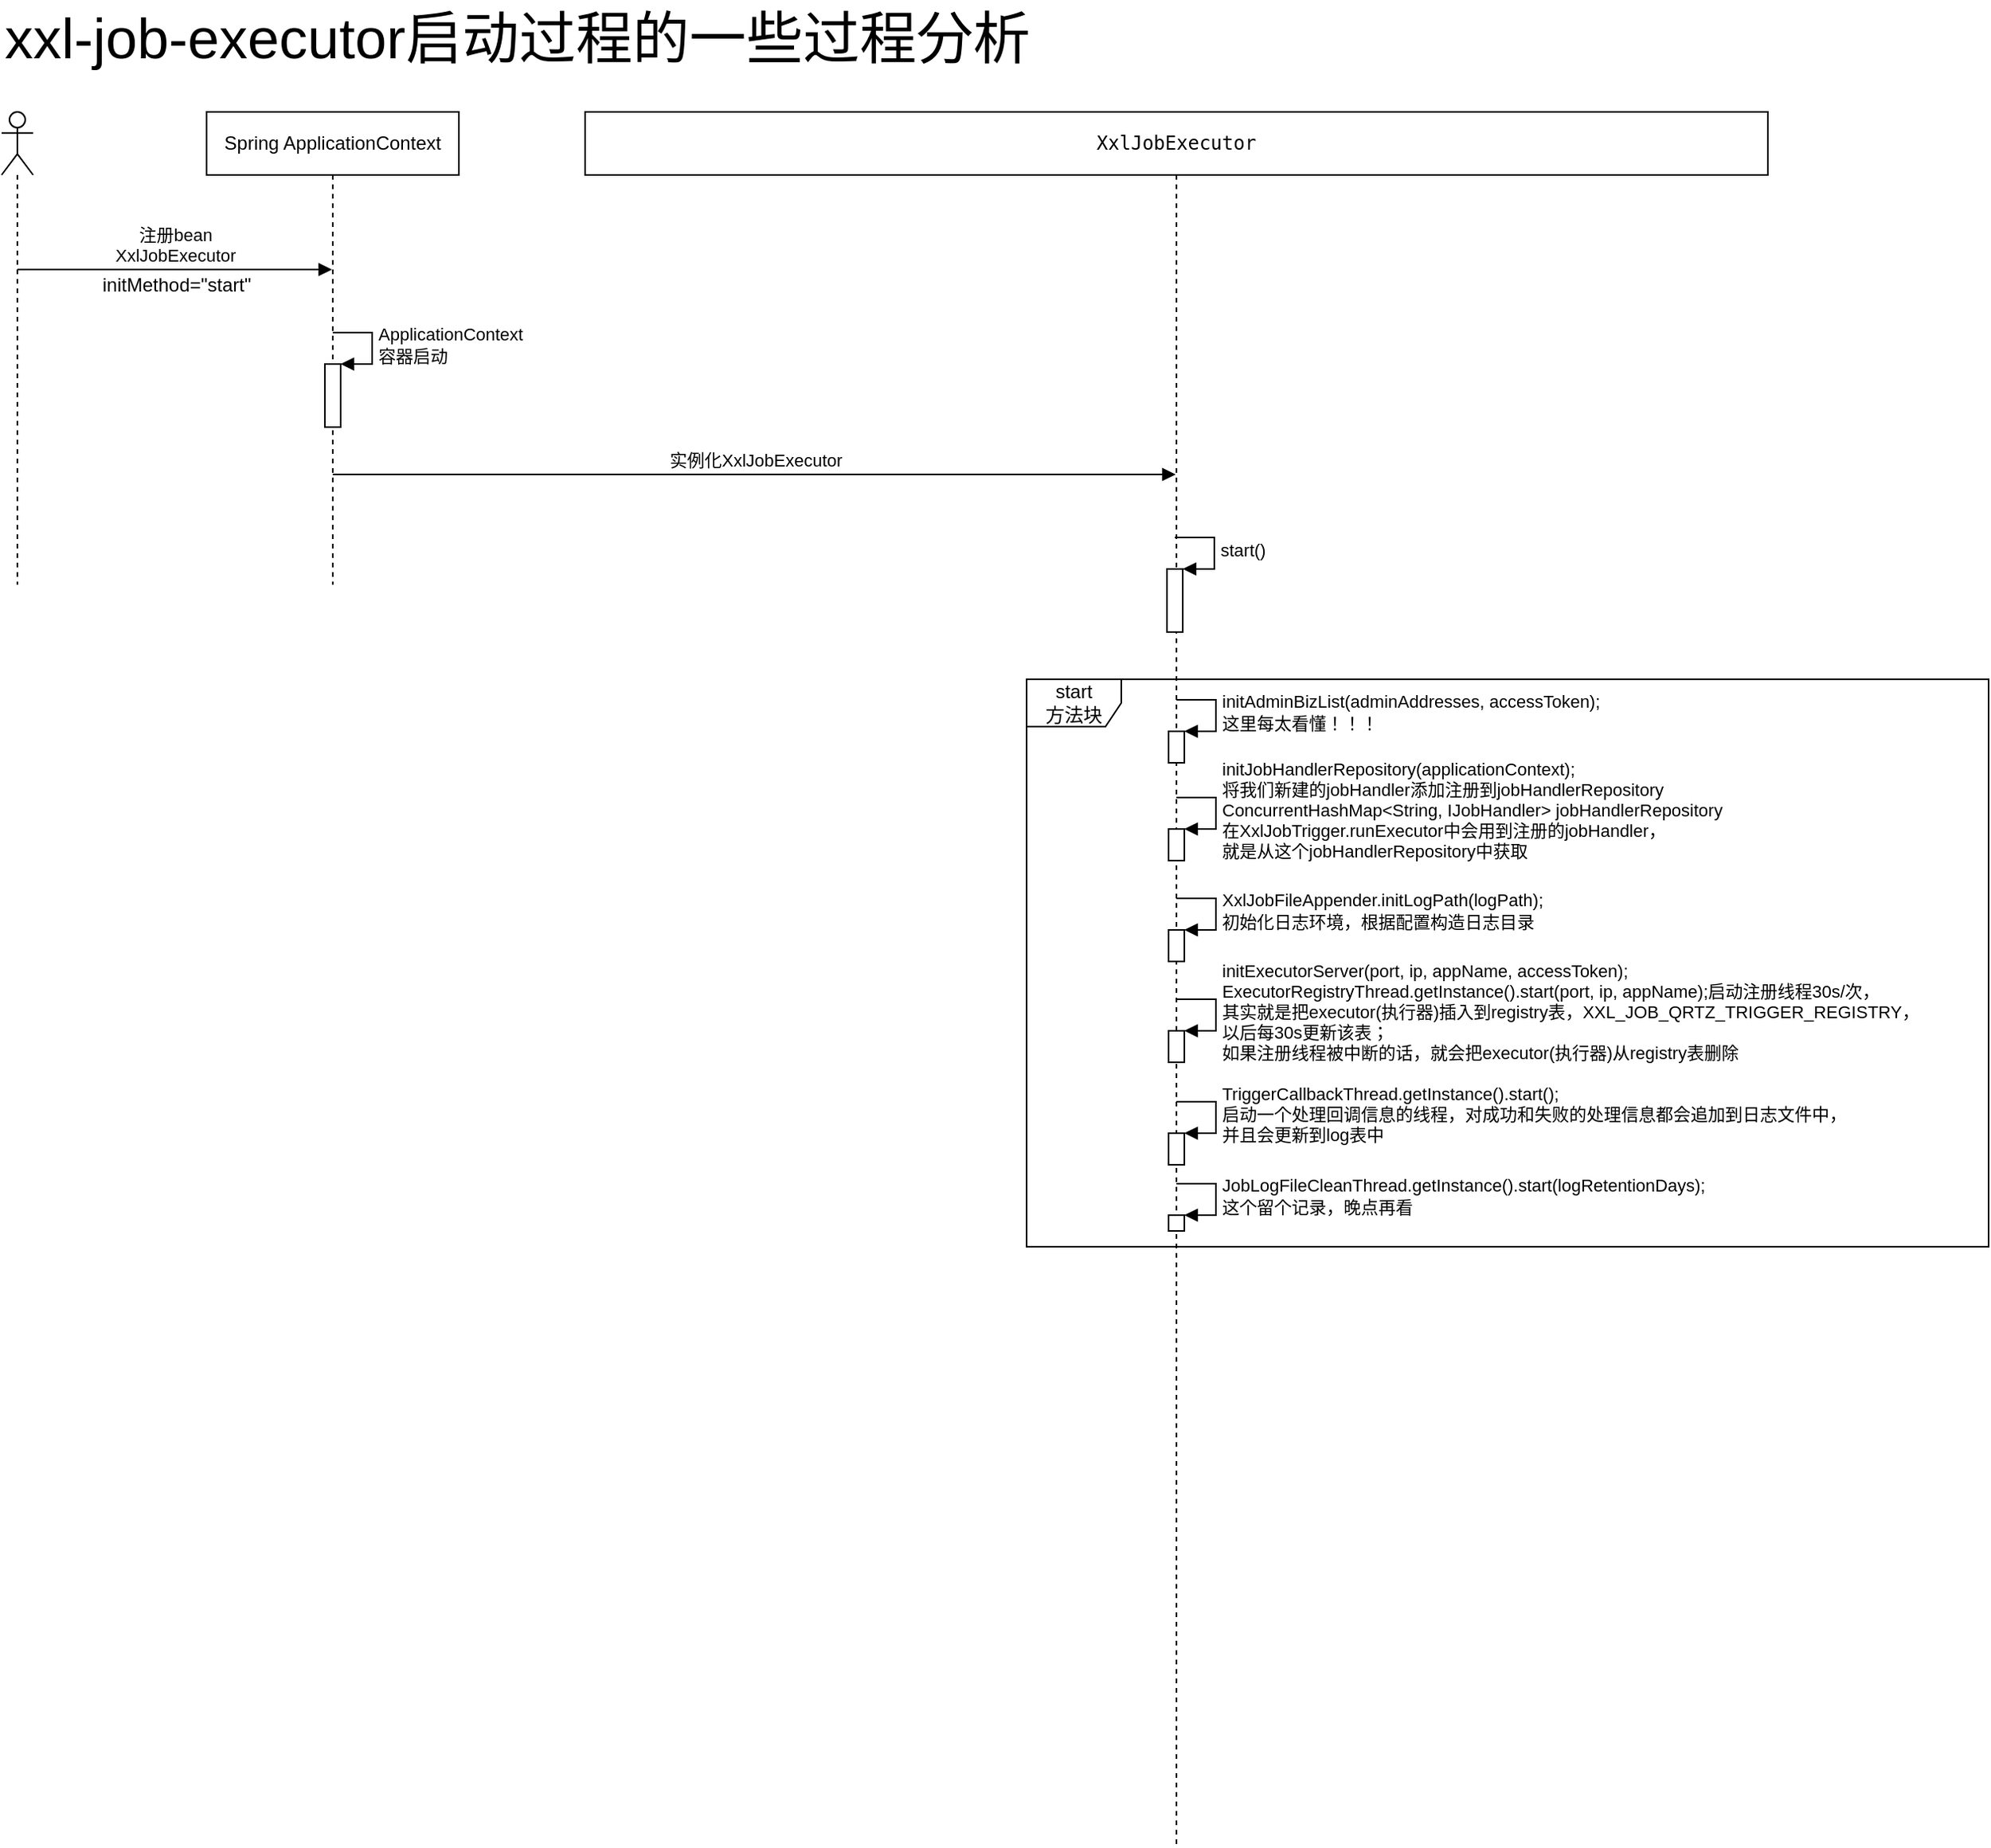 <mxfile version="10.6.8" type="github"><diagram name="Page-1" id="13e1069c-82ec-6db2-03f1-153e76fe0fe0"><mxGraphModel dx="1426" dy="606" grid="1" gridSize="10" guides="1" tooltips="1" connect="1" arrows="1" fold="1" page="1" pageScale="1" pageWidth="1100" pageHeight="850" background="#ffffff" math="0" shadow="0"><root><mxCell id="0"/><mxCell id="1" parent="0"/><mxCell id="QsiWCwfYcsjkzNCdnCab-1" value="Spring ApplicationContext" style="shape=umlLifeline;perimeter=lifelinePerimeter;whiteSpace=wrap;html=1;container=1;collapsible=0;recursiveResize=0;outlineConnect=0;" vertex="1" parent="1"><mxGeometry x="240" y="110" width="160" height="300" as="geometry"/></mxCell><mxCell id="QsiWCwfYcsjkzNCdnCab-8" value="" style="html=1;points=[];perimeter=orthogonalPerimeter;" vertex="1" parent="QsiWCwfYcsjkzNCdnCab-1"><mxGeometry x="75" y="160" width="10" height="40" as="geometry"/></mxCell><mxCell id="QsiWCwfYcsjkzNCdnCab-9" value="ApplicationContext&lt;br&gt;容器启动&lt;br&gt;" style="edgeStyle=orthogonalEdgeStyle;html=1;align=left;spacingLeft=2;endArrow=block;rounded=0;entryX=1;entryY=0;" edge="1" target="QsiWCwfYcsjkzNCdnCab-8" parent="QsiWCwfYcsjkzNCdnCab-1"><mxGeometry relative="1" as="geometry"><mxPoint x="80" y="140" as="sourcePoint"/><Array as="points"><mxPoint x="105" y="140"/></Array></mxGeometry></mxCell><mxCell id="QsiWCwfYcsjkzNCdnCab-14" value="实例化&lt;span&gt;XxlJobExecutor&lt;/span&gt;" style="html=1;verticalAlign=bottom;endArrow=block;" edge="1" parent="QsiWCwfYcsjkzNCdnCab-1" target="QsiWCwfYcsjkzNCdnCab-10"><mxGeometry width="80" relative="1" as="geometry"><mxPoint x="80" y="230" as="sourcePoint"/><mxPoint x="160" y="230" as="targetPoint"/></mxGeometry></mxCell><mxCell id="QsiWCwfYcsjkzNCdnCab-10" value="&lt;pre&gt;XxlJobExecutor&lt;/pre&gt;" style="shape=umlLifeline;perimeter=lifelinePerimeter;whiteSpace=wrap;html=1;container=1;collapsible=0;recursiveResize=0;outlineConnect=0;" vertex="1" parent="1"><mxGeometry x="480" y="110" width="750" height="1100" as="geometry"/></mxCell><mxCell id="QsiWCwfYcsjkzNCdnCab-16" value="" style="html=1;points=[];perimeter=orthogonalPerimeter;" vertex="1" parent="QsiWCwfYcsjkzNCdnCab-10"><mxGeometry x="369" y="290" width="10" height="40" as="geometry"/></mxCell><mxCell id="QsiWCwfYcsjkzNCdnCab-17" value="start()" style="edgeStyle=orthogonalEdgeStyle;html=1;align=left;spacingLeft=2;endArrow=block;rounded=0;entryX=1;entryY=0;" edge="1" target="QsiWCwfYcsjkzNCdnCab-16" parent="QsiWCwfYcsjkzNCdnCab-10"><mxGeometry relative="1" as="geometry"><mxPoint x="374" y="270" as="sourcePoint"/><Array as="points"><mxPoint x="399" y="270"/></Array></mxGeometry></mxCell><mxCell id="QsiWCwfYcsjkzNCdnCab-20" value="start&lt;br&gt;方法块&lt;br&gt;" style="shape=umlFrame;whiteSpace=wrap;html=1;" vertex="1" parent="QsiWCwfYcsjkzNCdnCab-10"><mxGeometry x="280" y="360" width="610" height="360" as="geometry"/></mxCell><mxCell id="QsiWCwfYcsjkzNCdnCab-24" value="" style="html=1;points=[];perimeter=orthogonalPerimeter;" vertex="1" parent="QsiWCwfYcsjkzNCdnCab-10"><mxGeometry x="370" y="393" width="10" height="20" as="geometry"/></mxCell><mxCell id="QsiWCwfYcsjkzNCdnCab-25" value="initAdminBizList(adminAddresses, accessToken);&lt;br&gt;这里每太看懂！！！&lt;br&gt;" style="edgeStyle=orthogonalEdgeStyle;html=1;align=left;spacingLeft=2;endArrow=block;rounded=0;entryX=1;entryY=0;" edge="1" target="QsiWCwfYcsjkzNCdnCab-24" parent="QsiWCwfYcsjkzNCdnCab-10"><mxGeometry relative="1" as="geometry"><mxPoint x="375" y="373" as="sourcePoint"/><Array as="points"><mxPoint x="400" y="373"/></Array></mxGeometry></mxCell><mxCell id="QsiWCwfYcsjkzNCdnCab-26" value="" style="html=1;points=[];perimeter=orthogonalPerimeter;" vertex="1" parent="QsiWCwfYcsjkzNCdnCab-10"><mxGeometry x="370" y="455" width="10" height="20" as="geometry"/></mxCell><mxCell id="QsiWCwfYcsjkzNCdnCab-27" value="&lt;span&gt;initJobHandlerRepository(applicationContext);&lt;br&gt;将我们新建的jobHandler添加注册到&lt;/span&gt;&lt;span&gt;jobHandlerRepository&lt;br&gt;&lt;span&gt;ConcurrentHashMap&amp;lt;String, IJobHandler&amp;gt; jobHandlerRepository&lt;br&gt;&lt;/span&gt;在XxlJobTrigger.runExecutor中会用到注册的jobHandler，&lt;br&gt;就是从这个jobHandlerRepository中获取&lt;br&gt;&lt;/span&gt;" style="edgeStyle=orthogonalEdgeStyle;html=1;align=left;spacingLeft=2;endArrow=block;rounded=0;entryX=1;entryY=0;" edge="1" target="QsiWCwfYcsjkzNCdnCab-26" parent="QsiWCwfYcsjkzNCdnCab-10"><mxGeometry relative="1" as="geometry"><mxPoint x="375" y="435" as="sourcePoint"/><Array as="points"><mxPoint x="400" y="435"/></Array></mxGeometry></mxCell><mxCell id="QsiWCwfYcsjkzNCdnCab-28" value="" style="html=1;points=[];perimeter=orthogonalPerimeter;" vertex="1" parent="QsiWCwfYcsjkzNCdnCab-10"><mxGeometry x="370" y="519" width="10" height="20" as="geometry"/></mxCell><mxCell id="QsiWCwfYcsjkzNCdnCab-29" value="XxlJobFileAppender.initLogPath(logPath);&lt;br&gt;初始化日志环境，根据配置构造日志目录&lt;br&gt;" style="edgeStyle=orthogonalEdgeStyle;html=1;align=left;spacingLeft=2;endArrow=block;rounded=0;entryX=1;entryY=0;" edge="1" target="QsiWCwfYcsjkzNCdnCab-28" parent="QsiWCwfYcsjkzNCdnCab-10"><mxGeometry relative="1" as="geometry"><mxPoint x="375" y="499" as="sourcePoint"/><Array as="points"><mxPoint x="400" y="499"/></Array></mxGeometry></mxCell><mxCell id="QsiWCwfYcsjkzNCdnCab-30" value="" style="html=1;points=[];perimeter=orthogonalPerimeter;" vertex="1" parent="QsiWCwfYcsjkzNCdnCab-10"><mxGeometry x="370" y="583" width="10" height="20" as="geometry"/></mxCell><mxCell id="QsiWCwfYcsjkzNCdnCab-31" value="initExecutorServer(port, ip, appName, accessToken);&lt;br&gt;&lt;span&gt;ExecutorRegistryThread.getInstance().start(port, ip, appName);启动注册线程30s/次，&lt;br&gt;&lt;/span&gt;其实就是把executor(执行器)插入到registry表，&lt;span&gt;XXL_JOB_QRTZ_TRIGGER_REGISTRY，&lt;br&gt;以后每30s更新该表；&lt;br&gt;如果注册线程被中断的话，就会把executor(执行器)从registry表删除&lt;br&gt;&lt;/span&gt;" style="edgeStyle=orthogonalEdgeStyle;html=1;align=left;spacingLeft=2;endArrow=block;rounded=0;entryX=1;entryY=0;" edge="1" target="QsiWCwfYcsjkzNCdnCab-30" parent="QsiWCwfYcsjkzNCdnCab-10"><mxGeometry relative="1" as="geometry"><mxPoint x="375" y="563" as="sourcePoint"/><Array as="points"><mxPoint x="400" y="563"/></Array></mxGeometry></mxCell><mxCell id="QsiWCwfYcsjkzNCdnCab-36" value="" style="html=1;points=[];perimeter=orthogonalPerimeter;" vertex="1" parent="QsiWCwfYcsjkzNCdnCab-10"><mxGeometry x="370" y="648" width="10" height="20" as="geometry"/></mxCell><mxCell id="QsiWCwfYcsjkzNCdnCab-37" value="TriggerCallbackThread.getInstance().start();&lt;br&gt;启动一个处理回调信息的线程，对成功和失败的处理信息都会追加到日志文件中，&lt;br&gt;并且会更新到log表中&lt;br&gt;" style="edgeStyle=orthogonalEdgeStyle;html=1;align=left;spacingLeft=2;endArrow=block;rounded=0;entryX=1;entryY=0;" edge="1" target="QsiWCwfYcsjkzNCdnCab-36" parent="QsiWCwfYcsjkzNCdnCab-10"><mxGeometry relative="1" as="geometry"><mxPoint x="375" y="628" as="sourcePoint"/><Array as="points"><mxPoint x="400" y="628"/></Array></mxGeometry></mxCell><mxCell id="QsiWCwfYcsjkzNCdnCab-38" value="" style="html=1;points=[];perimeter=orthogonalPerimeter;" vertex="1" parent="QsiWCwfYcsjkzNCdnCab-10"><mxGeometry x="370" y="700" width="10" height="10" as="geometry"/></mxCell><mxCell id="QsiWCwfYcsjkzNCdnCab-39" value="JobLogFileCleanThread.getInstance().start(logRetentionDays);&lt;br&gt;这个留个记录，晚点再看&lt;br&gt;" style="edgeStyle=orthogonalEdgeStyle;html=1;align=left;spacingLeft=2;endArrow=block;rounded=0;entryX=1;entryY=0;" edge="1" target="QsiWCwfYcsjkzNCdnCab-38" parent="QsiWCwfYcsjkzNCdnCab-10"><mxGeometry relative="1" as="geometry"><mxPoint x="375" y="680" as="sourcePoint"/><Array as="points"><mxPoint x="400" y="680"/></Array></mxGeometry></mxCell><mxCell id="QsiWCwfYcsjkzNCdnCab-2" value="" style="shape=umlLifeline;participant=umlActor;perimeter=lifelinePerimeter;whiteSpace=wrap;html=1;container=1;collapsible=0;recursiveResize=0;verticalAlign=top;spacingTop=36;labelBackgroundColor=#ffffff;outlineConnect=0;" vertex="1" parent="1"><mxGeometry x="110" y="110" width="20" height="300" as="geometry"/></mxCell><mxCell id="QsiWCwfYcsjkzNCdnCab-3" value="注册bean&lt;br&gt;XxlJobExecutor&lt;br&gt;" style="html=1;verticalAlign=bottom;endArrow=block;" edge="1" parent="QsiWCwfYcsjkzNCdnCab-2" target="QsiWCwfYcsjkzNCdnCab-1"><mxGeometry width="80" relative="1" as="geometry"><mxPoint x="10" y="100" as="sourcePoint"/><mxPoint x="90" y="100" as="targetPoint"/></mxGeometry></mxCell><mxCell id="QsiWCwfYcsjkzNCdnCab-4" value="&lt;pre&gt;&lt;br&gt;&lt;/pre&gt;" style="text;html=1;resizable=0;points=[];autosize=1;align=left;verticalAlign=top;spacingTop=-4;" vertex="1" parent="1"><mxGeometry x="152" y="210" width="20" height="40" as="geometry"/></mxCell><mxCell id="QsiWCwfYcsjkzNCdnCab-5" value="initMethod=&quot;start&quot;" style="text;html=1;resizable=0;points=[];autosize=1;align=left;verticalAlign=top;spacingTop=-4;" vertex="1" parent="1"><mxGeometry x="172" y="210" width="110" height="20" as="geometry"/></mxCell><mxCell id="QsiWCwfYcsjkzNCdnCab-15" value="&lt;font style=&quot;font-size: 36px&quot;&gt;xxl-job-executor启动过程的一些过程分析&lt;/font&gt;" style="text;html=1;resizable=0;points=[];autosize=1;align=left;verticalAlign=top;spacingTop=-4;" vertex="1" parent="1"><mxGeometry x="110" y="39" width="670" height="20" as="geometry"/></mxCell></root></mxGraphModel></diagram></mxfile>